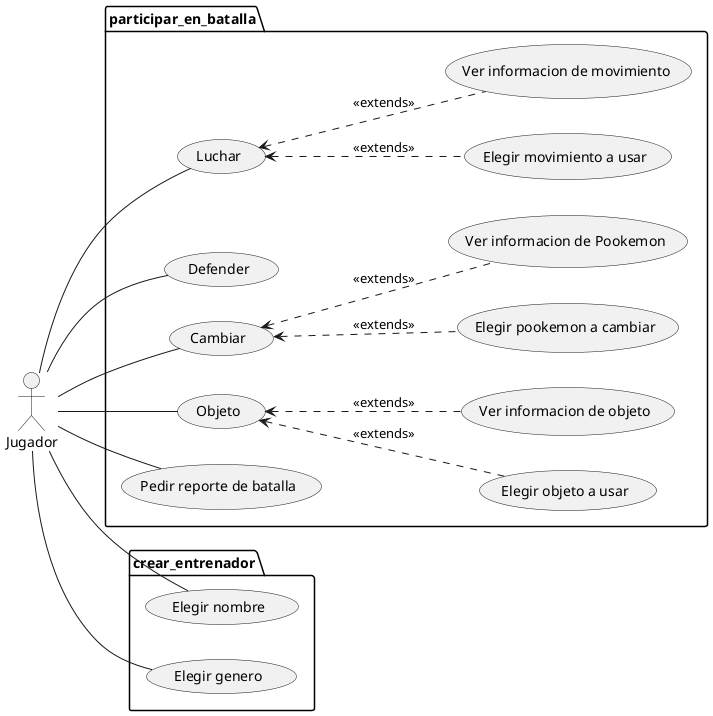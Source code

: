 @startuml Jugador

left to right direction

actor Jugador

package participar_en_batalla{
    usecase "Luchar" as luc
    usecase "Defender" as def
    usecase "Cambiar" as cam 
    usecase "Objeto" as obj
    usecase "Elegir movimiento a usar" as eleMov
    usecase "Ver informacion de movimiento" as verInfMov
    usecase "Elegir pookemon a cambiar" as elePoo
    usecase "Ver informacion de Pookemon" as verInfPoo
    usecase "Elegir objeto a usar" as eleObj
    usecase "Ver informacion de objeto" as verInfObj
    usecase "Pedir reporte de batalla" as pedRepBat
}

Jugador -- obj
obj <.. eleObj: <<extends>>
obj <.. verInfObj : <<extends>>
Jugador -- cam
cam <.. elePoo : <<extends>>
cam <.. verInfPoo : <<extends>>
Jugador -- luc
luc <.. eleMov : <<extends>>
luc <.. verInfMov : <<extends>>
Jugador -- def
Jugador -- pedRepBat

package crear_entrenador{
    usecase "Elegir nombre" as eleNom
    usecase "Elegir genero" as eleGen
}

Jugador -- eleNom
Jugador -- eleGen

@enduml